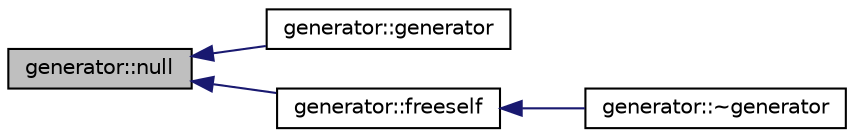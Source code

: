 digraph "generator::null"
{
  edge [fontname="Helvetica",fontsize="10",labelfontname="Helvetica",labelfontsize="10"];
  node [fontname="Helvetica",fontsize="10",shape=record];
  rankdir="LR";
  Node14264 [label="generator::null",height=0.2,width=0.4,color="black", fillcolor="grey75", style="filled", fontcolor="black"];
  Node14264 -> Node14265 [dir="back",color="midnightblue",fontsize="10",style="solid",fontname="Helvetica"];
  Node14265 [label="generator::generator",height=0.2,width=0.4,color="black", fillcolor="white", style="filled",URL="$d7/d73/classgenerator.html#a474d415a403859769a80588f08048152"];
  Node14264 -> Node14266 [dir="back",color="midnightblue",fontsize="10",style="solid",fontname="Helvetica"];
  Node14266 [label="generator::freeself",height=0.2,width=0.4,color="black", fillcolor="white", style="filled",URL="$d7/d73/classgenerator.html#a9028c09e661b0f3884bd141474519057"];
  Node14266 -> Node14267 [dir="back",color="midnightblue",fontsize="10",style="solid",fontname="Helvetica"];
  Node14267 [label="generator::~generator",height=0.2,width=0.4,color="black", fillcolor="white", style="filled",URL="$d7/d73/classgenerator.html#aacffadcf27dfd1cf22bd4f33e1d7a35d"];
}
